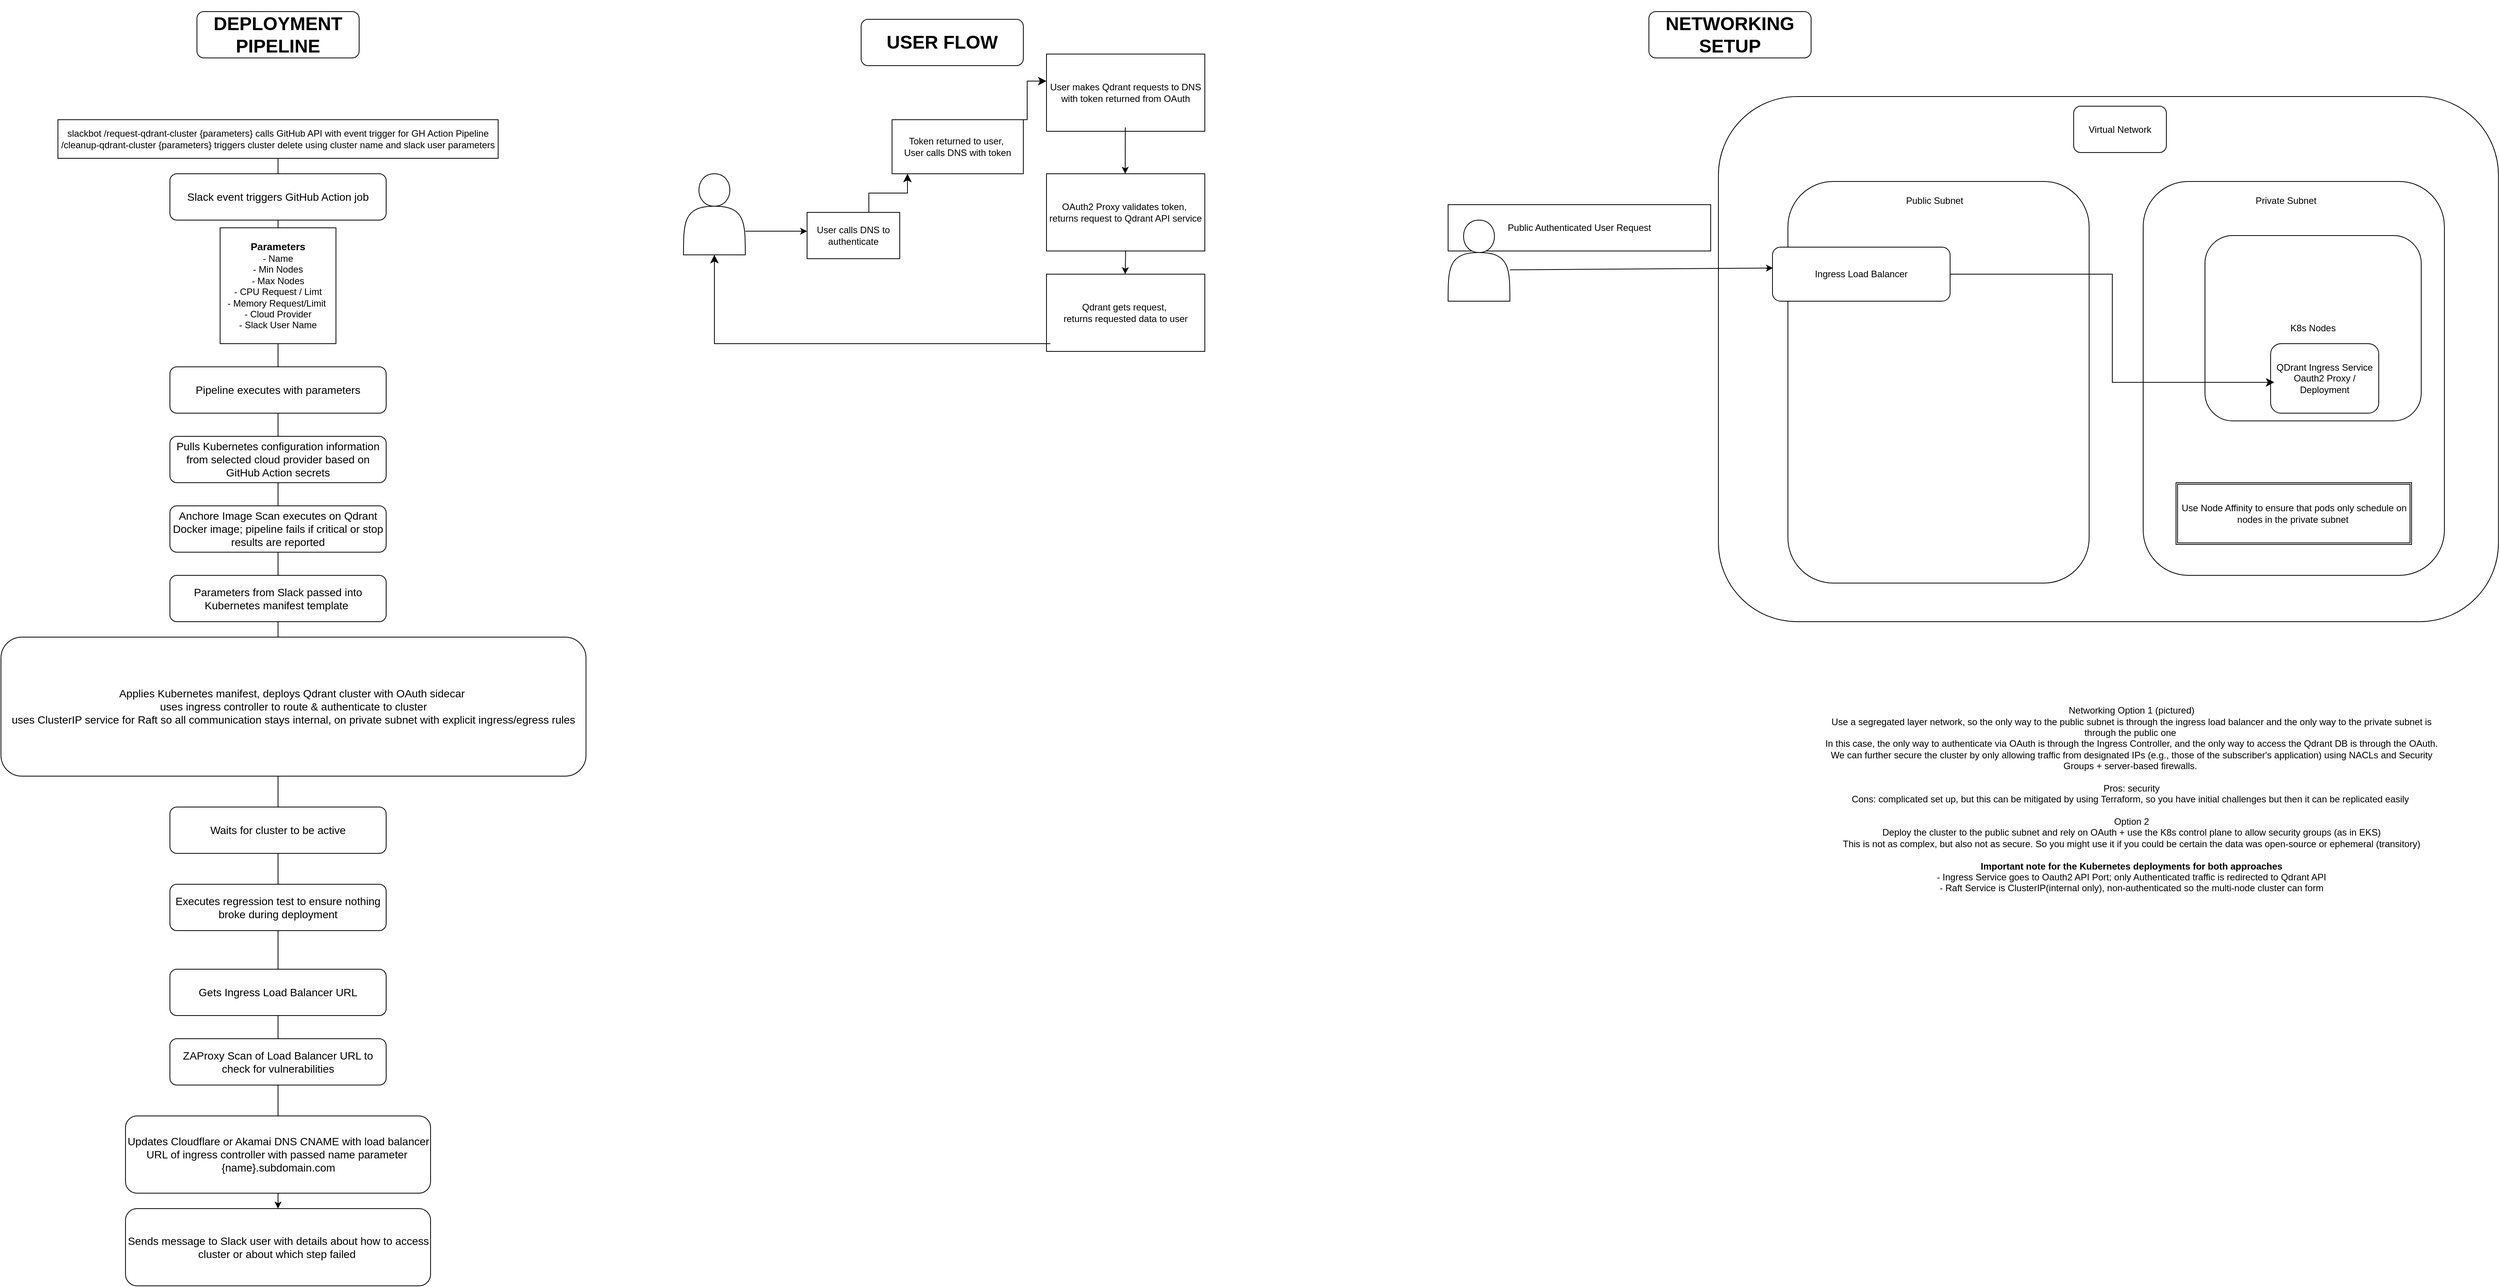 <mxfile version="21.6.3" type="device">
  <diagram name="Page-1" id="V2CVHheXFw32wh74PCrO">
    <mxGraphModel dx="2062" dy="1994" grid="1" gridSize="10" guides="1" tooltips="1" connect="1" arrows="1" fold="1" page="1" pageScale="1" pageWidth="850" pageHeight="1100" math="0" shadow="0">
      <root>
        <mxCell id="0" />
        <mxCell id="1" parent="0" />
        <mxCell id="5c894WKr9K2ND64rboF7-57" value="" style="endArrow=classic;html=1;rounded=0;fontFamily=Helvetica;fontSize=12;fontColor=default;exitX=0.5;exitY=0;exitDx=0;exitDy=0;entryX=0.5;entryY=0;entryDx=0;entryDy=0;" edge="1" parent="1" source="5c894WKr9K2ND64rboF7-7" target="5c894WKr9K2ND64rboF7-22">
          <mxGeometry width="50" height="50" relative="1" as="geometry">
            <mxPoint x="430" y="430" as="sourcePoint" />
            <mxPoint x="480" y="380" as="targetPoint" />
          </mxGeometry>
        </mxCell>
        <mxCell id="5c894WKr9K2ND64rboF7-1" value="&lt;h1&gt;DEPLOYMENT PIPELINE&lt;/h1&gt;" style="rounded=1;whiteSpace=wrap;html=1;" vertex="1" parent="1">
          <mxGeometry x="150" y="-10" width="210" height="60" as="geometry" />
        </mxCell>
        <mxCell id="5c894WKr9K2ND64rboF7-5" value="" style="shape=image;html=1;verticalAlign=top;verticalLabelPosition=bottom;labelBackgroundColor=#ffffff;imageAspect=0;aspect=fixed;image=https://cdn0.iconfinder.com/data/icons/phosphor-regular-vol-4/256/slack-logo-128.png;rounded=1;strokeColor=default;fontFamily=Helvetica;fontSize=12;fontColor=default;fillColor=default;" vertex="1" parent="1">
          <mxGeometry x="220" y="60" width="70" height="70" as="geometry" />
        </mxCell>
        <mxCell id="5c894WKr9K2ND64rboF7-7" value="slackbot /request-qdrant-cluster {parameters} calls GitHub API with event trigger for GH Action Pipeline&lt;br&gt;/cleanup-qdrant-cluster {parameters} triggers cluster delete using cluster name and slack user parameters" style="rounded=0;whiteSpace=wrap;html=1;strokeColor=default;fontFamily=Helvetica;fontSize=12;fontColor=default;fillColor=default;" vertex="1" parent="1">
          <mxGeometry x="-30" y="130" width="570" height="50" as="geometry" />
        </mxCell>
        <mxCell id="5c894WKr9K2ND64rboF7-8" value="&lt;font style=&quot;font-size: 14px;&quot;&gt;Slack event triggers GitHub Action job&lt;/font&gt;" style="rounded=1;whiteSpace=wrap;html=1;strokeColor=default;fontFamily=Helvetica;fontSize=12;fontColor=default;fillColor=default;" vertex="1" parent="1">
          <mxGeometry x="115" y="200" width="280" height="60" as="geometry" />
        </mxCell>
        <mxCell id="5c894WKr9K2ND64rboF7-9" value="&lt;font style=&quot;font-size: 13px;&quot;&gt;&lt;b&gt;Parameters&lt;/b&gt;&lt;/font&gt;&lt;br&gt;- Name&lt;br&gt;- Min Nodes&lt;br&gt;- Max Nodes&lt;br&gt;- CPU Request / Limt&lt;br&gt;- Memory Request/Limit&amp;nbsp;&lt;br&gt;- Cloud Provider&lt;br&gt;- Slack User Name" style="whiteSpace=wrap;html=1;aspect=fixed;rounded=0;strokeColor=default;fontFamily=Helvetica;fontSize=12;fontColor=default;fillColor=default;" vertex="1" parent="1">
          <mxGeometry x="180" y="270" width="150" height="150" as="geometry" />
        </mxCell>
        <mxCell id="5c894WKr9K2ND64rboF7-10" value="&lt;font style=&quot;font-size: 14px;&quot;&gt;Pipeline executes with parameters&lt;/font&gt;" style="rounded=1;whiteSpace=wrap;html=1;strokeColor=default;fontFamily=Helvetica;fontSize=12;fontColor=default;fillColor=default;" vertex="1" parent="1">
          <mxGeometry x="115" y="450" width="280" height="60" as="geometry" />
        </mxCell>
        <mxCell id="5c894WKr9K2ND64rboF7-11" value="&lt;font style=&quot;font-size: 14px;&quot;&gt;Pulls Kubernetes configuration information from selected cloud provider based on GitHub Action secrets&lt;/font&gt;" style="rounded=1;whiteSpace=wrap;html=1;strokeColor=default;fontFamily=Helvetica;fontSize=12;fontColor=default;fillColor=default;" vertex="1" parent="1">
          <mxGeometry x="115" y="540" width="280" height="60" as="geometry" />
        </mxCell>
        <mxCell id="5c894WKr9K2ND64rboF7-12" value="&lt;font style=&quot;font-size: 14px;&quot;&gt;Anchore Image Scan executes on Qdrant Docker image; pipeline fails if critical or stop results are reported&lt;/font&gt;" style="rounded=1;whiteSpace=wrap;html=1;strokeColor=default;fontFamily=Helvetica;fontSize=12;fontColor=default;fillColor=default;" vertex="1" parent="1">
          <mxGeometry x="115" y="630" width="280" height="60" as="geometry" />
        </mxCell>
        <mxCell id="5c894WKr9K2ND64rboF7-13" value="&lt;font style=&quot;font-size: 14px;&quot;&gt;Parameters from Slack passed into Kubernetes manifest template&amp;nbsp;&lt;/font&gt;" style="rounded=1;whiteSpace=wrap;html=1;strokeColor=default;fontFamily=Helvetica;fontSize=12;fontColor=default;fillColor=default;" vertex="1" parent="1">
          <mxGeometry x="115" y="720" width="280" height="60" as="geometry" />
        </mxCell>
        <mxCell id="5c894WKr9K2ND64rboF7-14" value="&lt;font style=&quot;font-size: 14px;&quot;&gt;Applies Kubernetes manifest, deploys Qdrant cluster with OAuth sidecar&amp;nbsp;&lt;br&gt;uses ingress controller to route &amp;amp; authenticate to cluster&lt;br&gt;uses ClusterIP service for Raft so all communication stays internal, on private subnet with explicit ingress/egress rules&lt;br&gt;&lt;/font&gt;" style="rounded=1;whiteSpace=wrap;html=1;strokeColor=default;fontFamily=Helvetica;fontSize=12;fontColor=default;fillColor=default;" vertex="1" parent="1">
          <mxGeometry x="-103.75" y="800" width="757.5" height="180" as="geometry" />
        </mxCell>
        <mxCell id="5c894WKr9K2ND64rboF7-17" value="&lt;font style=&quot;font-size: 14px;&quot;&gt;Waits for cluster to be active&lt;/font&gt;" style="rounded=1;whiteSpace=wrap;html=1;strokeColor=default;fontFamily=Helvetica;fontSize=12;fontColor=default;fillColor=default;" vertex="1" parent="1">
          <mxGeometry x="115" y="1020" width="280" height="60" as="geometry" />
        </mxCell>
        <mxCell id="5c894WKr9K2ND64rboF7-18" value="&lt;font style=&quot;font-size: 14px;&quot;&gt;Executes regression test to ensure nothing broke during deployment&lt;/font&gt;" style="rounded=1;whiteSpace=wrap;html=1;strokeColor=default;fontFamily=Helvetica;fontSize=12;fontColor=default;fillColor=default;" vertex="1" parent="1">
          <mxGeometry x="115" y="1120" width="280" height="60" as="geometry" />
        </mxCell>
        <mxCell id="5c894WKr9K2ND64rboF7-19" value="&lt;span style=&quot;font-size: 14px;&quot;&gt;Gets Ingress Load Balancer URL&lt;/span&gt;" style="rounded=1;whiteSpace=wrap;html=1;strokeColor=default;fontFamily=Helvetica;fontSize=12;fontColor=default;fillColor=default;" vertex="1" parent="1">
          <mxGeometry x="115" y="1230" width="280" height="60" as="geometry" />
        </mxCell>
        <mxCell id="5c894WKr9K2ND64rboF7-20" value="&lt;span style=&quot;font-size: 14px;&quot;&gt;ZAProxy Scan of Load Balancer URL to check for vulnerabilities&lt;/span&gt;" style="rounded=1;whiteSpace=wrap;html=1;strokeColor=default;fontFamily=Helvetica;fontSize=12;fontColor=default;fillColor=default;" vertex="1" parent="1">
          <mxGeometry x="115" y="1320" width="280" height="60" as="geometry" />
        </mxCell>
        <mxCell id="5c894WKr9K2ND64rboF7-21" value="&lt;span style=&quot;font-size: 14px;&quot;&gt;Updates Cloudflare or Akamai DNS CNAME with load balancer URL of ingress controller with passed name parameter&amp;nbsp;&lt;br&gt;{name}.subdomain.com&lt;br&gt;&lt;/span&gt;" style="rounded=1;whiteSpace=wrap;html=1;strokeColor=default;fontFamily=Helvetica;fontSize=12;fontColor=default;fillColor=default;" vertex="1" parent="1">
          <mxGeometry x="57.5" y="1420" width="395" height="100" as="geometry" />
        </mxCell>
        <mxCell id="5c894WKr9K2ND64rboF7-22" value="&lt;span style=&quot;font-size: 14px;&quot;&gt;Sends message to Slack user with details about how to access cluster or about which step failed&amp;nbsp;&lt;br&gt;&lt;/span&gt;" style="rounded=1;whiteSpace=wrap;html=1;strokeColor=default;fontFamily=Helvetica;fontSize=12;fontColor=default;fillColor=default;" vertex="1" parent="1">
          <mxGeometry x="57.5" y="1540" width="395" height="100" as="geometry" />
        </mxCell>
        <mxCell id="5c894WKr9K2ND64rboF7-23" value="&lt;h1&gt;USER FLOW&lt;/h1&gt;" style="rounded=1;whiteSpace=wrap;html=1;" vertex="1" parent="1">
          <mxGeometry x="1010" width="210" height="60" as="geometry" />
        </mxCell>
        <mxCell id="5c894WKr9K2ND64rboF7-24" value="&lt;h1&gt;NETWORKING SETUP&lt;/h1&gt;" style="rounded=1;whiteSpace=wrap;html=1;" vertex="1" parent="1">
          <mxGeometry x="2030" y="-10" width="210" height="60" as="geometry" />
        </mxCell>
        <mxCell id="5c894WKr9K2ND64rboF7-26" value="" style="shape=actor;whiteSpace=wrap;html=1;rounded=1;strokeColor=default;fontFamily=Helvetica;fontSize=12;fontColor=default;fillColor=default;" vertex="1" parent="1">
          <mxGeometry x="780" y="200" width="80" height="105" as="geometry" />
        </mxCell>
        <mxCell id="5c894WKr9K2ND64rboF7-27" value="User calls DNS to authenticate" style="rounded=0;whiteSpace=wrap;html=1;strokeColor=default;fontFamily=Helvetica;fontSize=12;fontColor=default;fillColor=default;" vertex="1" parent="1">
          <mxGeometry x="940" y="250" width="120" height="60" as="geometry" />
        </mxCell>
        <mxCell id="5c894WKr9K2ND64rboF7-28" value="Token returned to user,&amp;nbsp;&lt;br&gt;User calls DNS with token" style="rounded=0;whiteSpace=wrap;html=1;strokeColor=default;fontFamily=Helvetica;fontSize=12;fontColor=default;fillColor=default;" vertex="1" parent="1">
          <mxGeometry x="1050" y="130" width="170" height="70" as="geometry" />
        </mxCell>
        <mxCell id="5c894WKr9K2ND64rboF7-30" value="User makes Qdrant requests to DNS with token returned from OAuth" style="rounded=0;whiteSpace=wrap;html=1;strokeColor=default;fontFamily=Helvetica;fontSize=12;fontColor=default;fillColor=default;" vertex="1" parent="1">
          <mxGeometry x="1250" y="45" width="205" height="100" as="geometry" />
        </mxCell>
        <mxCell id="5c894WKr9K2ND64rboF7-31" value="OAuth2 Proxy validates token,&amp;nbsp;&lt;br&gt;returns request to Qdrant API service" style="rounded=0;whiteSpace=wrap;html=1;strokeColor=default;fontFamily=Helvetica;fontSize=12;fontColor=default;fillColor=default;" vertex="1" parent="1">
          <mxGeometry x="1250" y="200" width="205" height="100" as="geometry" />
        </mxCell>
        <mxCell id="5c894WKr9K2ND64rboF7-32" value="Qdrant gets request,&amp;nbsp;&lt;br&gt;returns requested data to user" style="rounded=0;whiteSpace=wrap;html=1;strokeColor=default;fontFamily=Helvetica;fontSize=12;fontColor=default;fillColor=default;" vertex="1" parent="1">
          <mxGeometry x="1250" y="330" width="205" height="100" as="geometry" />
        </mxCell>
        <mxCell id="5c894WKr9K2ND64rboF7-35" value="" style="edgeStyle=none;orthogonalLoop=1;jettySize=auto;html=1;rounded=0;fontFamily=Helvetica;fontSize=12;fontColor=default;" edge="1" parent="1">
          <mxGeometry width="80" relative="1" as="geometry">
            <mxPoint x="860" y="274.41" as="sourcePoint" />
            <mxPoint x="940" y="274.41" as="targetPoint" />
            <Array as="points" />
          </mxGeometry>
        </mxCell>
        <mxCell id="5c894WKr9K2ND64rboF7-36" value="" style="edgeStyle=elbowEdgeStyle;elbow=vertical;endArrow=classic;html=1;curved=0;rounded=0;endSize=8;startSize=8;fontFamily=Helvetica;fontSize=12;fontColor=default;" edge="1" parent="1">
          <mxGeometry width="50" height="50" relative="1" as="geometry">
            <mxPoint x="1020" y="250" as="sourcePoint" />
            <mxPoint x="1070" y="200" as="targetPoint" />
          </mxGeometry>
        </mxCell>
        <mxCell id="5c894WKr9K2ND64rboF7-37" value="" style="edgeStyle=elbowEdgeStyle;elbow=horizontal;endArrow=classic;html=1;curved=0;rounded=0;endSize=8;startSize=8;fontFamily=Helvetica;fontSize=12;fontColor=default;" edge="1" parent="1">
          <mxGeometry width="50" height="50" relative="1" as="geometry">
            <mxPoint x="1200" y="130" as="sourcePoint" />
            <mxPoint x="1250" y="80" as="targetPoint" />
          </mxGeometry>
        </mxCell>
        <mxCell id="5c894WKr9K2ND64rboF7-38" value="" style="endArrow=classic;html=1;rounded=0;fontFamily=Helvetica;fontSize=12;fontColor=default;" edge="1" parent="1">
          <mxGeometry width="50" height="50" relative="1" as="geometry">
            <mxPoint x="1352" y="140" as="sourcePoint" />
            <mxPoint x="1351.91" y="200" as="targetPoint" />
          </mxGeometry>
        </mxCell>
        <mxCell id="5c894WKr9K2ND64rboF7-39" value="" style="endArrow=classic;html=1;rounded=0;fontFamily=Helvetica;fontSize=12;fontColor=default;exitX=0.5;exitY=1;exitDx=0;exitDy=0;" edge="1" parent="1" source="5c894WKr9K2ND64rboF7-31">
          <mxGeometry width="50" height="50" relative="1" as="geometry">
            <mxPoint x="1351.91" y="250" as="sourcePoint" />
            <mxPoint x="1351.91" y="330" as="targetPoint" />
          </mxGeometry>
        </mxCell>
        <mxCell id="5c894WKr9K2ND64rboF7-40" value="" style="edgeStyle=segmentEdgeStyle;endArrow=classic;html=1;curved=0;rounded=0;endSize=8;startSize=8;fontFamily=Helvetica;fontSize=12;fontColor=default;" edge="1" parent="1" target="5c894WKr9K2ND64rboF7-26">
          <mxGeometry width="50" height="50" relative="1" as="geometry">
            <mxPoint x="1255" y="420" as="sourcePoint" />
            <mxPoint x="820" y="370" as="targetPoint" />
            <Array as="points">
              <mxPoint x="820" y="420" />
            </Array>
          </mxGeometry>
        </mxCell>
        <mxCell id="5c894WKr9K2ND64rboF7-43" value="Public Authenticated User Request" style="rounded=0;whiteSpace=wrap;html=1;strokeColor=default;fontFamily=Helvetica;fontSize=12;fontColor=default;fillColor=default;" vertex="1" parent="1">
          <mxGeometry x="1770" y="240" width="340" height="60" as="geometry" />
        </mxCell>
        <mxCell id="5c894WKr9K2ND64rboF7-41" value="" style="shape=actor;whiteSpace=wrap;html=1;rounded=1;strokeColor=default;fontFamily=Helvetica;fontSize=12;fontColor=default;fillColor=default;" vertex="1" parent="1">
          <mxGeometry x="1770" y="260" width="80" height="105" as="geometry" />
        </mxCell>
        <mxCell id="5c894WKr9K2ND64rboF7-44" value="" style="rounded=1;whiteSpace=wrap;html=1;strokeColor=default;fontFamily=Helvetica;fontSize=12;fontColor=default;fillColor=default;" vertex="1" parent="1">
          <mxGeometry x="2120" y="100" width="1010" height="680" as="geometry" />
        </mxCell>
        <mxCell id="5c894WKr9K2ND64rboF7-45" value="Virtual Network" style="rounded=1;whiteSpace=wrap;html=1;strokeColor=default;fontFamily=Helvetica;fontSize=12;fontColor=default;fillColor=default;" vertex="1" parent="1">
          <mxGeometry x="2580" y="112.5" width="120" height="60" as="geometry" />
        </mxCell>
        <mxCell id="5c894WKr9K2ND64rboF7-46" value="" style="rounded=1;whiteSpace=wrap;html=1;strokeColor=default;fontFamily=Helvetica;fontSize=12;fontColor=default;fillColor=default;" vertex="1" parent="1">
          <mxGeometry x="2210" y="210" width="390" height="520" as="geometry" />
        </mxCell>
        <mxCell id="5c894WKr9K2ND64rboF7-47" value="Public Subnet" style="text;html=1;strokeColor=none;fillColor=none;align=center;verticalAlign=middle;whiteSpace=wrap;rounded=0;fontSize=12;fontFamily=Helvetica;fontColor=default;" vertex="1" parent="1">
          <mxGeometry x="2350" y="220" width="100" height="30" as="geometry" />
        </mxCell>
        <mxCell id="5c894WKr9K2ND64rboF7-48" value="Public Subnet" style="text;html=1;strokeColor=none;fillColor=none;align=center;verticalAlign=middle;whiteSpace=wrap;rounded=0;fontSize=12;fontFamily=Helvetica;fontColor=default;" vertex="1" parent="1">
          <mxGeometry x="2810" y="220" width="100" height="30" as="geometry" />
        </mxCell>
        <mxCell id="5c894WKr9K2ND64rboF7-49" value="" style="rounded=1;whiteSpace=wrap;html=1;strokeColor=default;fontFamily=Helvetica;fontSize=12;fontColor=default;fillColor=default;" vertex="1" parent="1">
          <mxGeometry x="2670" y="210" width="390" height="510" as="geometry" />
        </mxCell>
        <mxCell id="5c894WKr9K2ND64rboF7-50" value="Private Subnet" style="text;html=1;strokeColor=none;fillColor=none;align=center;verticalAlign=middle;whiteSpace=wrap;rounded=0;fontSize=12;fontFamily=Helvetica;fontColor=default;" vertex="1" parent="1">
          <mxGeometry x="2810" y="220" width="90" height="30" as="geometry" />
        </mxCell>
        <mxCell id="5c894WKr9K2ND64rboF7-51" value="Ingress Load Balancer" style="rounded=1;whiteSpace=wrap;html=1;strokeColor=default;fontFamily=Helvetica;fontSize=12;fontColor=default;fillColor=default;" vertex="1" parent="1">
          <mxGeometry x="2190" y="295" width="230" height="70" as="geometry" />
        </mxCell>
        <mxCell id="5c894WKr9K2ND64rboF7-52" value="K8s Nodes" style="rounded=1;whiteSpace=wrap;html=1;strokeColor=default;fontFamily=Helvetica;fontSize=12;fontColor=default;fillColor=default;" vertex="1" parent="1">
          <mxGeometry x="2750" y="280" width="280" height="240" as="geometry" />
        </mxCell>
        <mxCell id="5c894WKr9K2ND64rboF7-53" value="QDrant Ingress Service Oauth2 Proxy / Deployment" style="rounded=1;whiteSpace=wrap;html=1;strokeColor=default;fontFamily=Helvetica;fontSize=12;fontColor=default;fillColor=default;" vertex="1" parent="1">
          <mxGeometry x="2835" y="420" width="140" height="90" as="geometry" />
        </mxCell>
        <mxCell id="5c894WKr9K2ND64rboF7-42" value="" style="edgeStyle=none;orthogonalLoop=1;jettySize=auto;html=1;rounded=0;fontFamily=Helvetica;fontSize=12;fontColor=default;entryX=0.003;entryY=0.387;entryDx=0;entryDy=0;entryPerimeter=0;" edge="1" parent="1" target="5c894WKr9K2ND64rboF7-51">
          <mxGeometry width="80" relative="1" as="geometry">
            <mxPoint x="1850" y="324.41" as="sourcePoint" />
            <mxPoint x="2240" y="324.5" as="targetPoint" />
            <Array as="points" />
          </mxGeometry>
        </mxCell>
        <mxCell id="5c894WKr9K2ND64rboF7-54" value="" style="edgeStyle=elbowEdgeStyle;elbow=horizontal;endArrow=classic;html=1;curved=0;rounded=0;endSize=8;startSize=8;fontFamily=Helvetica;fontSize=12;fontColor=default;entryX=0.321;entryY=0.792;entryDx=0;entryDy=0;entryPerimeter=0;exitX=1;exitY=0.5;exitDx=0;exitDy=0;" edge="1" parent="1" source="5c894WKr9K2ND64rboF7-51" target="5c894WKr9K2ND64rboF7-52">
          <mxGeometry width="50" height="50" relative="1" as="geometry">
            <mxPoint x="2640" y="450" as="sourcePoint" />
            <mxPoint x="2690" y="500" as="targetPoint" />
          </mxGeometry>
        </mxCell>
        <mxCell id="5c894WKr9K2ND64rboF7-55" value="Use Node Affinity to ensure that pods only schedule on nodes in the private subnet&amp;nbsp;" style="shape=ext;double=1;rounded=0;whiteSpace=wrap;html=1;strokeColor=default;fontFamily=Helvetica;fontSize=12;fontColor=default;fillColor=default;" vertex="1" parent="1">
          <mxGeometry x="2712.5" y="600" width="305" height="80" as="geometry" />
        </mxCell>
        <mxCell id="5c894WKr9K2ND64rboF7-56" value="Networking Option 1 (pictured)&lt;br&gt;Use a segregated layer network, so the only way to the public subnet is through the ingress load balancer and the only way to the private subnet is through the public one&amp;nbsp;&lt;br&gt;In this case, the only way to authenticate via OAuth is through the Ingress Controller, and the only way to access the Qdrant DB is through the OAuth.&lt;br&gt;We can further secure the cluster by only allowing traffic from designated IPs (e.g., those of the subscriber&#39;s application) using NACLs and Security Groups + server-based firewalls.&amp;nbsp;&lt;br&gt;&lt;br&gt;Pros: security&lt;br&gt;Cons: complicated set up, but this can be mitigated by using Terraform, so you have initial challenges but then it can be replicated easily&amp;nbsp;&lt;br&gt;&lt;br&gt;Option 2&lt;br&gt;Deploy the cluster to the public subnet and rely on OAuth + use the K8s control plane to allow security groups (as in EKS)&lt;br&gt;This is not as complex, but also not as secure. So you might use it if you could be certain the data was open-source or ephemeral (transitory)&lt;br&gt;&lt;br&gt;&lt;b&gt;Important note for the Kubernetes deployments for both approaches&lt;/b&gt;&lt;br&gt;- Ingress Service goes to Oauth2 API Port; only Authenticated traffic is redirected to Qdrant API&lt;br&gt;- Raft Service is ClusterIP(internal only), non-authenticated so the multi-node cluster can form" style="text;html=1;strokeColor=none;fillColor=none;align=center;verticalAlign=middle;whiteSpace=wrap;rounded=0;fontSize=12;fontFamily=Helvetica;fontColor=default;" vertex="1" parent="1">
          <mxGeometry x="2250" y="790" width="810" height="440" as="geometry" />
        </mxCell>
      </root>
    </mxGraphModel>
  </diagram>
</mxfile>
